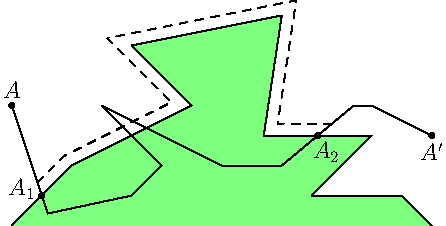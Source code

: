 import three;

unitsize(30);

pair[] ps = {(0,0),
             (1,1),
             (3,2),
             (2,3),
             (4.5,3.5),
             (4.2,1.5),
             (6,1.5),
             (5,0.5),
             (6.5,0.5),
             (7,0)};

pair[] path = {(0,2),
               midpoint(ps[0]--ps[1]),
               extension((0,2),midpoint(ps[0]--ps[1]),(0,0.2),(1,0.2)),
               (2,0.5),
               (2.5,1),
               (1.5,2),
               (3.5,1),
               (4.5,1),
               midpoint(ps[5]--ps[6]),
               extension((4.5,1),midpoint(ps[5]--ps[6]),(0,2),(1,2)),
               (6,2),
               (7,1.5)};

path pathOfPoints(pair[] ps) {
  path path;
  for (pair p : ps) {
    path = path -- p;
  }
  return path;
}

pair extendOut(pair p1, pair p2, pair[] ps, real d) {
  pair v  = p2 - p1;
  pair l  = arclength(p1--p2);
  pair e1 = d*(-v.y,v.x)/l + midpoint(p1--p2);
  pair e2 = (-d)*(-v.y,v.x)/l + midpoint(p1--p2);
  if (inside(pathOfPoints(ps)--cycle,e1)) {
    return e2;
  }
  else return e1;
}

fill(pathOfPoints(ps)--cycle,p=lightgreen);
draw(pathOfPoints(ps));

pair[] outerPts = {};
for (int i=0; i<ps.length-2; ++i) {
  pair e1 = extendOut(ps[i],ps[i+1],ps,0.2);
  pair e2 = extendOut(ps[i+1],ps[i+2],ps,0.2);
  outerPts.push(e1);
  outerPts.push(extension(e1,e1+ps[i+1]-ps[i],e2,e2+ps[i+2]-ps[i+1]));
}

pair start = extension(path[0],path[1],outerPts[0],outerPts[0]+ps[1]-ps[0]);
pair end = extension(path[7],path[8],outerPts[10],outerPts[10]+ps[5]-ps[6]);
draw(start--pathOfPoints(outerPts[1:10])--end,p=dashed);
dot("$A$",path[0],N);
dot("$A'$",path[11],S);
dot("$A_1$",path[1],WNW);
dot("$A_2$",path[8],SSE);

draw(pathOfPoints(path));

//fillPoly(pen=lightgreen,ps[0]...ps);
//drawPoly(...ps);
//drawPoly(...path);
//drawPoly(...pse);

shipout(format="pdf");
